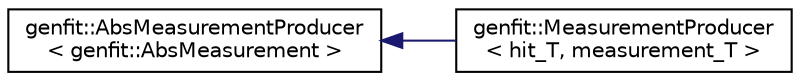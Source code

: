 digraph "Graphical Class Hierarchy"
{
 // LATEX_PDF_SIZE
  edge [fontname="Helvetica",fontsize="10",labelfontname="Helvetica",labelfontsize="10"];
  node [fontname="Helvetica",fontsize="10",shape=record];
  rankdir="LR";
  Node0 [label="genfit::AbsMeasurementProducer\l\< genfit::AbsMeasurement \>",height=0.2,width=0.4,color="black", fillcolor="white", style="filled",URL="$classgenfit_1_1AbsMeasurementProducer.html",tooltip=" "];
  Node0 -> Node1 [dir="back",color="midnightblue",fontsize="10",style="solid",fontname="Helvetica"];
  Node1 [label="genfit::MeasurementProducer\l\< hit_T, measurement_T \>",height=0.2,width=0.4,color="black", fillcolor="white", style="filled",URL="$classgenfit_1_1MeasurementProducer.html",tooltip="Template class for a measurement producer module."];
}
